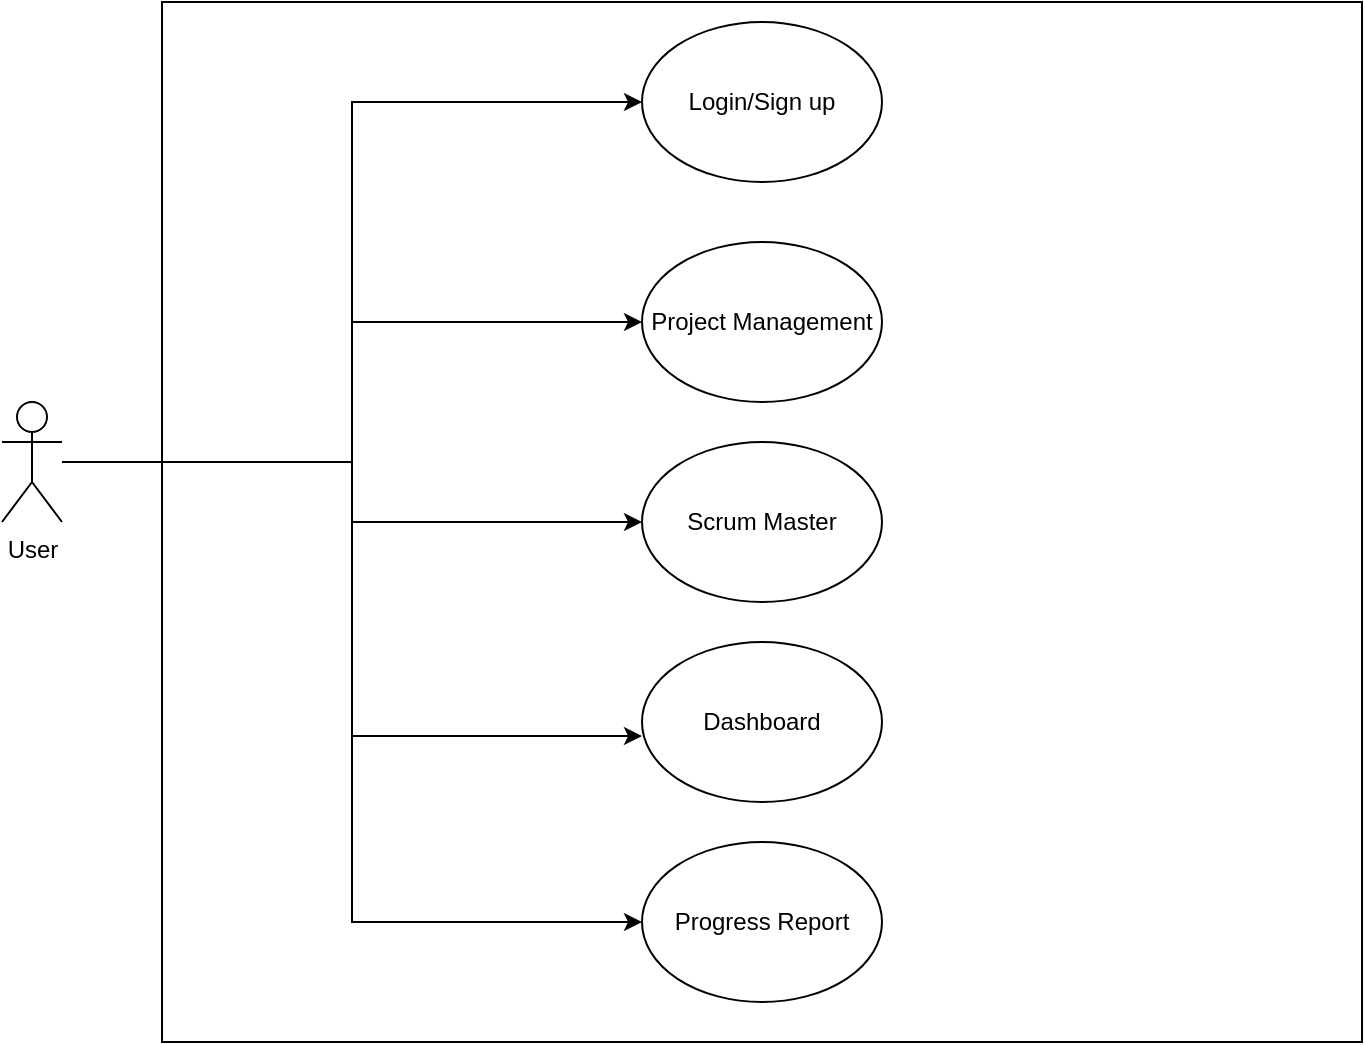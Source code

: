 <mxfile version="10.6.0" type="device"><diagram id="M5Zhta30DON36E5qNtjb" name="Page-1"><mxGraphModel dx="1394" dy="747" grid="1" gridSize="10" guides="1" tooltips="1" connect="1" arrows="1" fold="1" page="1" pageScale="1" pageWidth="827" pageHeight="1169" math="0" shadow="0"><root><mxCell id="0"/><mxCell id="1" parent="0"/><mxCell id="T7uDAsGFmqQDD1Ipgc7q-1" value="" style="rounded=0;whiteSpace=wrap;html=1;" vertex="1" parent="1"><mxGeometry x="140" y="110" width="600" height="520" as="geometry"/></mxCell><mxCell id="T7uDAsGFmqQDD1Ipgc7q-9" style="edgeStyle=orthogonalEdgeStyle;rounded=0;orthogonalLoop=1;jettySize=auto;html=1;entryX=0;entryY=0.5;entryDx=0;entryDy=0;" edge="1" parent="1" source="T7uDAsGFmqQDD1Ipgc7q-2" target="T7uDAsGFmqQDD1Ipgc7q-4"><mxGeometry relative="1" as="geometry"><Array as="points"><mxPoint x="235" y="340"/><mxPoint x="235" y="270"/></Array></mxGeometry></mxCell><mxCell id="T7uDAsGFmqQDD1Ipgc7q-11" style="edgeStyle=orthogonalEdgeStyle;rounded=0;orthogonalLoop=1;jettySize=auto;html=1;entryX=0;entryY=0.5;entryDx=0;entryDy=0;" edge="1" parent="1" source="T7uDAsGFmqQDD1Ipgc7q-2" target="T7uDAsGFmqQDD1Ipgc7q-3"><mxGeometry relative="1" as="geometry"/></mxCell><mxCell id="T7uDAsGFmqQDD1Ipgc7q-12" style="edgeStyle=orthogonalEdgeStyle;rounded=0;orthogonalLoop=1;jettySize=auto;html=1;entryX=0;entryY=0.5;entryDx=0;entryDy=0;" edge="1" parent="1" source="T7uDAsGFmqQDD1Ipgc7q-2" target="T7uDAsGFmqQDD1Ipgc7q-5"><mxGeometry relative="1" as="geometry"/></mxCell><mxCell id="T7uDAsGFmqQDD1Ipgc7q-13" style="edgeStyle=orthogonalEdgeStyle;rounded=0;orthogonalLoop=1;jettySize=auto;html=1;entryX=0;entryY=0.588;entryDx=0;entryDy=0;entryPerimeter=0;" edge="1" parent="1" source="T7uDAsGFmqQDD1Ipgc7q-2" target="T7uDAsGFmqQDD1Ipgc7q-6"><mxGeometry relative="1" as="geometry"/></mxCell><mxCell id="T7uDAsGFmqQDD1Ipgc7q-14" style="edgeStyle=orthogonalEdgeStyle;rounded=0;orthogonalLoop=1;jettySize=auto;html=1;entryX=0;entryY=0.5;entryDx=0;entryDy=0;" edge="1" parent="1" source="T7uDAsGFmqQDD1Ipgc7q-2" target="T7uDAsGFmqQDD1Ipgc7q-7"><mxGeometry relative="1" as="geometry"/></mxCell><mxCell id="T7uDAsGFmqQDD1Ipgc7q-2" value="User" style="shape=umlActor;verticalLabelPosition=bottom;labelBackgroundColor=#ffffff;verticalAlign=top;html=1;outlineConnect=0;" vertex="1" parent="1"><mxGeometry x="60" y="310" width="30" height="60" as="geometry"/></mxCell><mxCell id="T7uDAsGFmqQDD1Ipgc7q-3" value="Login/Sign up" style="ellipse;whiteSpace=wrap;html=1;" vertex="1" parent="1"><mxGeometry x="380" y="120" width="120" height="80" as="geometry"/></mxCell><mxCell id="T7uDAsGFmqQDD1Ipgc7q-4" value="Project Management" style="ellipse;whiteSpace=wrap;html=1;" vertex="1" parent="1"><mxGeometry x="380" y="230" width="120" height="80" as="geometry"/></mxCell><mxCell id="T7uDAsGFmqQDD1Ipgc7q-5" value="Scrum Master" style="ellipse;whiteSpace=wrap;html=1;" vertex="1" parent="1"><mxGeometry x="380" y="330" width="120" height="80" as="geometry"/></mxCell><mxCell id="T7uDAsGFmqQDD1Ipgc7q-6" value="Dashboard" style="ellipse;whiteSpace=wrap;html=1;" vertex="1" parent="1"><mxGeometry x="380" y="430" width="120" height="80" as="geometry"/></mxCell><mxCell id="T7uDAsGFmqQDD1Ipgc7q-7" value="Progress Report" style="ellipse;whiteSpace=wrap;html=1;" vertex="1" parent="1"><mxGeometry x="380" y="530" width="120" height="80" as="geometry"/></mxCell></root></mxGraphModel></diagram></mxfile>